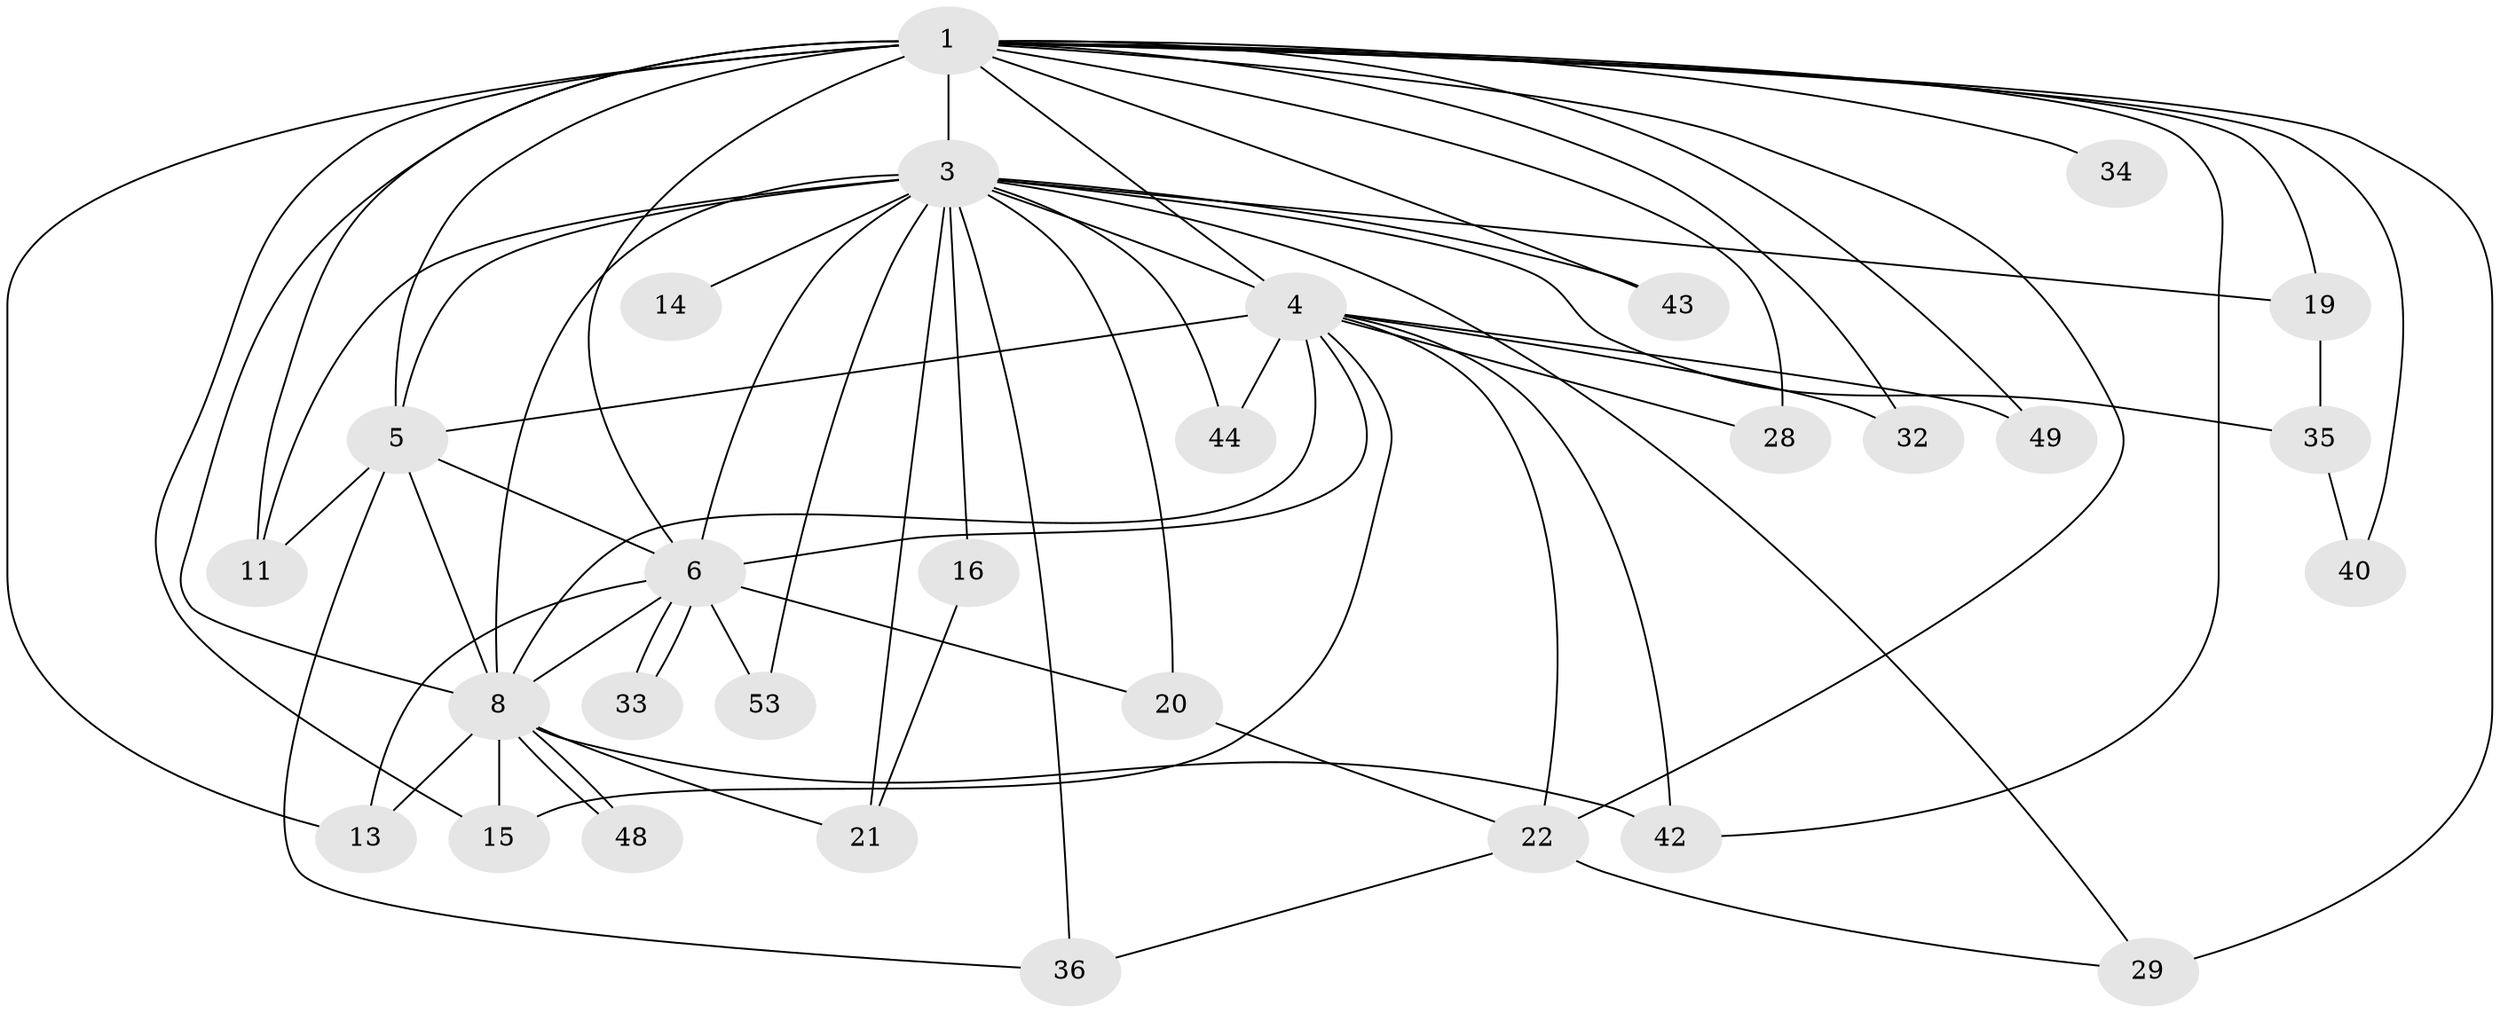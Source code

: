 // original degree distribution, {16: 0.034482758620689655, 15: 0.017241379310344827, 18: 0.06896551724137931, 14: 0.034482758620689655, 11: 0.017241379310344827, 3: 0.22413793103448276, 2: 0.5, 4: 0.05172413793103448, 5: 0.05172413793103448}
// Generated by graph-tools (version 1.1) at 2025/14/03/09/25 04:14:05]
// undirected, 29 vertices, 66 edges
graph export_dot {
graph [start="1"]
  node [color=gray90,style=filled];
  1 [super="+2+7"];
  3 [super="+10+27+52+9"];
  4 [super="+26+17"];
  5 [super="+12+24+41"];
  6;
  8;
  11;
  13 [super="+38"];
  14;
  15 [super="+54+57"];
  16 [super="+23"];
  19;
  20;
  21;
  22 [super="+25"];
  28;
  29 [super="+46"];
  32;
  33;
  34;
  35;
  36 [super="+45"];
  40;
  42 [super="+51"];
  43;
  44;
  48;
  49;
  53;
  1 -- 3 [weight=10];
  1 -- 4 [weight=3];
  1 -- 5 [weight=5];
  1 -- 6 [weight=3];
  1 -- 8 [weight=3];
  1 -- 28;
  1 -- 32;
  1 -- 34 [weight=2];
  1 -- 42;
  1 -- 15;
  1 -- 40;
  1 -- 11;
  1 -- 43;
  1 -- 19;
  1 -- 22 [weight=2];
  1 -- 13;
  1 -- 49;
  1 -- 29;
  3 -- 4 [weight=5];
  3 -- 5 [weight=4];
  3 -- 6 [weight=4];
  3 -- 8 [weight=3];
  3 -- 14 [weight=2];
  3 -- 19;
  3 -- 20 [weight=3];
  3 -- 21;
  3 -- 29;
  3 -- 11;
  3 -- 53;
  3 -- 35;
  3 -- 36;
  3 -- 43;
  3 -- 44;
  3 -- 16;
  4 -- 5 [weight=3];
  4 -- 6 [weight=2];
  4 -- 8 [weight=2];
  4 -- 15;
  4 -- 22;
  4 -- 28;
  4 -- 32;
  4 -- 42;
  4 -- 49;
  4 -- 44;
  5 -- 6;
  5 -- 8 [weight=2];
  5 -- 11;
  5 -- 36;
  6 -- 8;
  6 -- 20;
  6 -- 33;
  6 -- 33;
  6 -- 53;
  6 -- 13;
  8 -- 13;
  8 -- 15 [weight=2];
  8 -- 21;
  8 -- 42;
  8 -- 48;
  8 -- 48;
  16 -- 21;
  19 -- 35;
  20 -- 22;
  22 -- 36;
  22 -- 29;
  35 -- 40;
}
